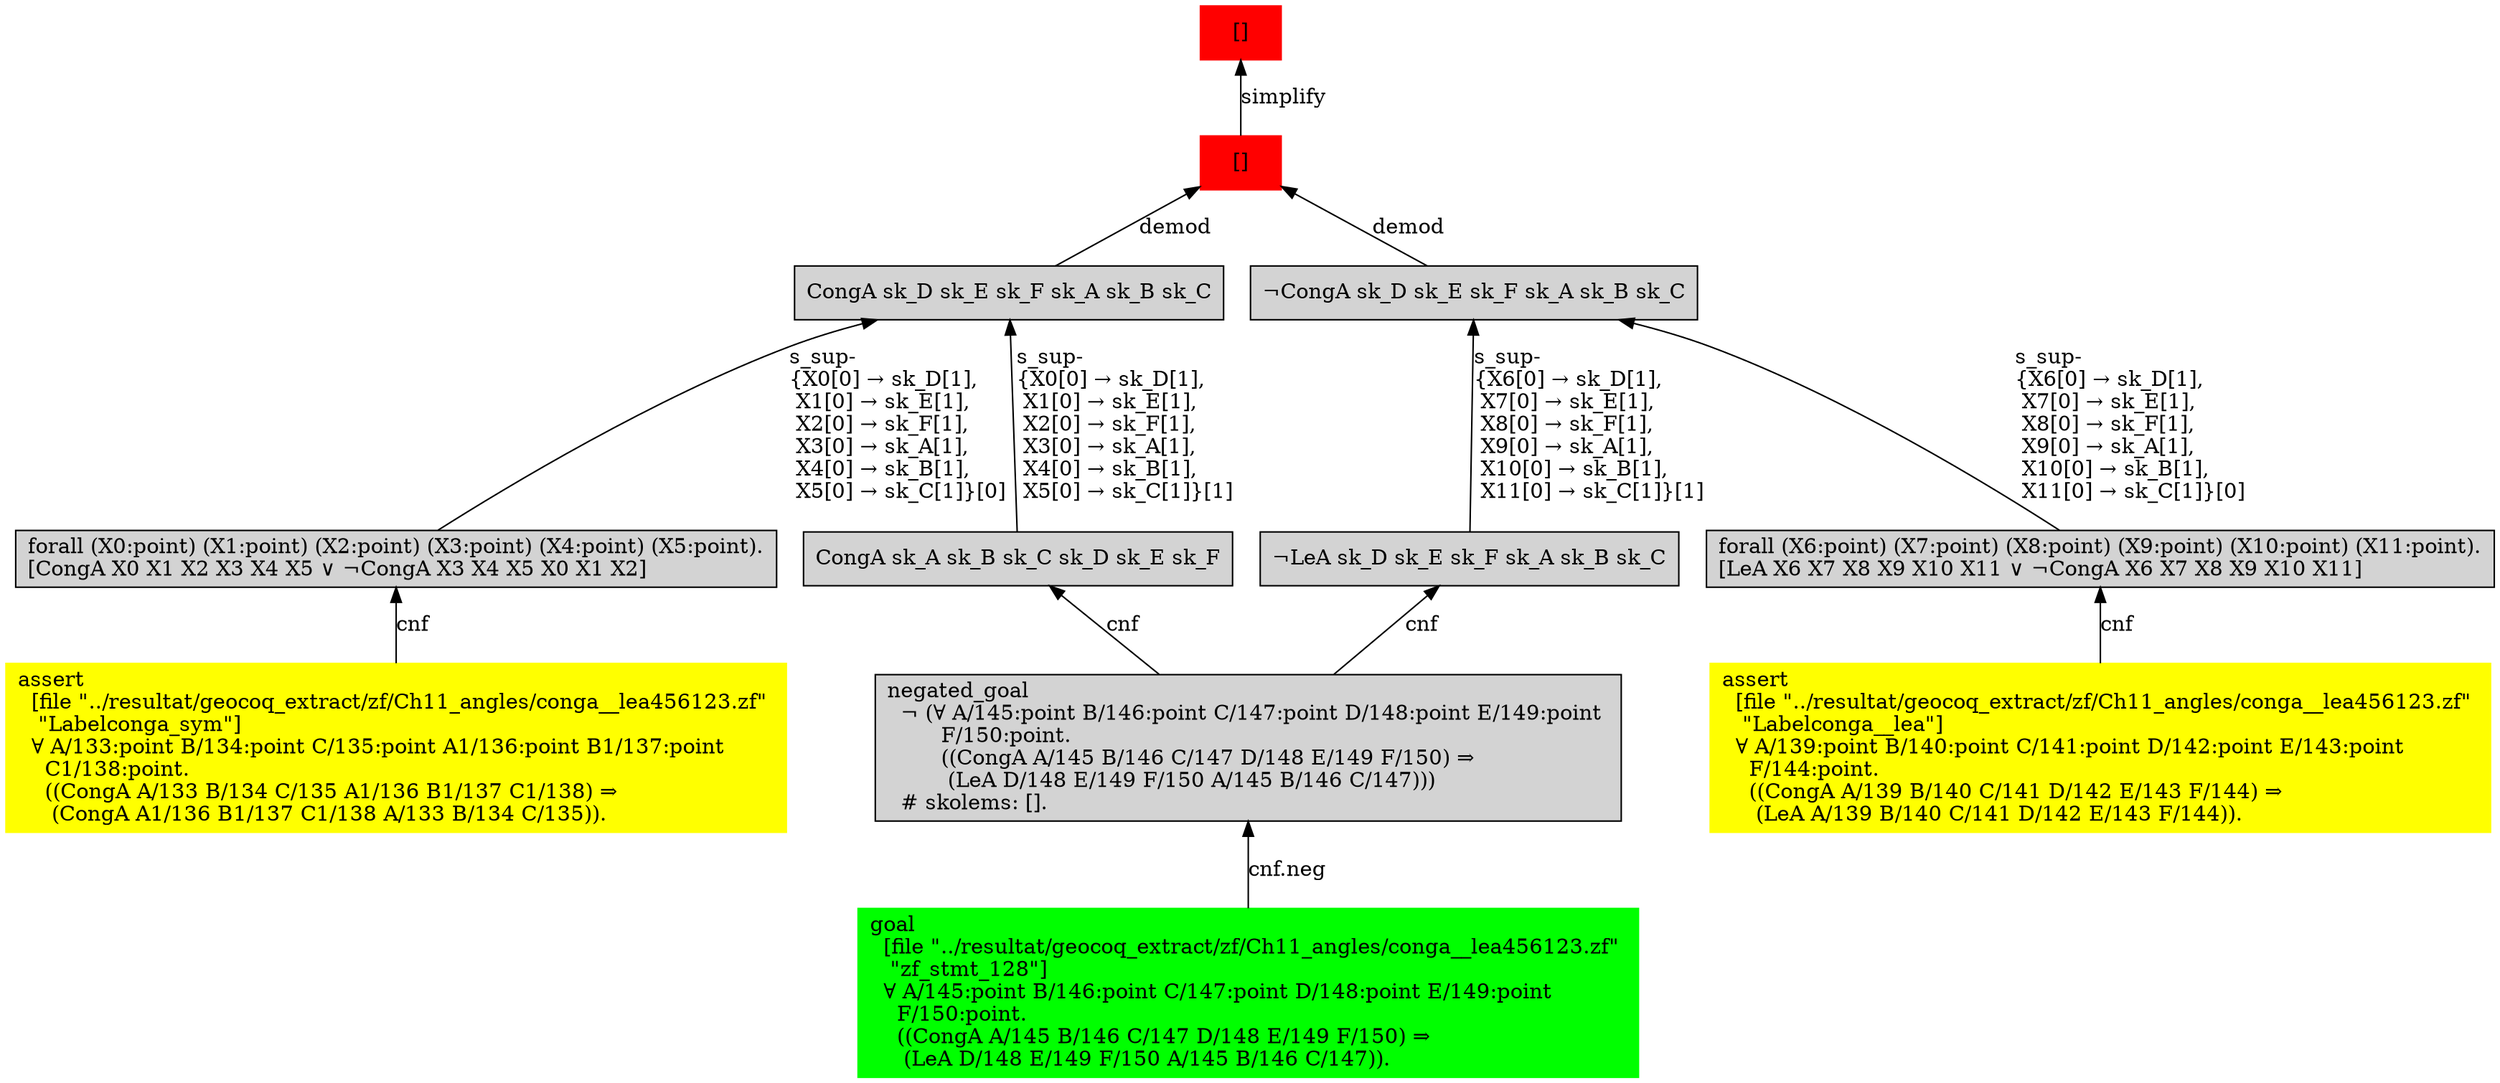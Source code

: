 digraph "unsat_graph" {
  vertex_0 [color=red, label="[]", shape=box, style=filled];
  vertex_0 -> vertex_1 [label="simplify", dir="back"];
  vertex_1 [color=red, label="[]", shape=box, style=filled];
  vertex_1 -> vertex_2 [label="demod", dir="back"];
  vertex_2 [shape=box, label="CongA sk_D sk_E sk_F sk_A sk_B sk_C\l", style=filled];
  vertex_2 -> vertex_3 [label="s_sup-\l\{X0[0] → sk_D[1], \l X1[0] → sk_E[1], \l X2[0] → sk_F[1], \l X3[0] → sk_A[1], \l X4[0] → sk_B[1], \l X5[0] → sk_C[1]\}[0]\l", dir="back"];
  vertex_3 [shape=box, label="forall (X0:point) (X1:point) (X2:point) (X3:point) (X4:point) (X5:point).\l[CongA X0 X1 X2 X3 X4 X5 ∨ ¬CongA X3 X4 X5 X0 X1 X2]\l", style=filled];
  vertex_3 -> vertex_4 [label="cnf", dir="back"];
  vertex_4 [color=yellow, shape=box, label="assert\l  [file \"../resultat/geocoq_extract/zf/Ch11_angles/conga__lea456123.zf\" \l   \"Labelconga_sym\"]\l  ∀ A/133:point B/134:point C/135:point A1/136:point B1/137:point \l    C1/138:point.\l    ((CongA A/133 B/134 C/135 A1/136 B1/137 C1/138) ⇒\l     (CongA A1/136 B1/137 C1/138 A/133 B/134 C/135)).\l", style=filled];
  vertex_2 -> vertex_5 [label="s_sup-\l\{X0[0] → sk_D[1], \l X1[0] → sk_E[1], \l X2[0] → sk_F[1], \l X3[0] → sk_A[1], \l X4[0] → sk_B[1], \l X5[0] → sk_C[1]\}[1]\l", dir="back"];
  vertex_5 [shape=box, label="CongA sk_A sk_B sk_C sk_D sk_E sk_F\l", style=filled];
  vertex_5 -> vertex_6 [label="cnf", dir="back"];
  vertex_6 [shape=box, label="negated_goal\l  ¬ (∀ A/145:point B/146:point C/147:point D/148:point E/149:point \l        F/150:point.\l        ((CongA A/145 B/146 C/147 D/148 E/149 F/150) ⇒\l         (LeA D/148 E/149 F/150 A/145 B/146 C/147)))\l  # skolems: [].\l", style=filled];
  vertex_6 -> vertex_7 [label="cnf.neg", dir="back"];
  vertex_7 [color=green, shape=box, label="goal\l  [file \"../resultat/geocoq_extract/zf/Ch11_angles/conga__lea456123.zf\" \l   \"zf_stmt_128\"]\l  ∀ A/145:point B/146:point C/147:point D/148:point E/149:point \l    F/150:point.\l    ((CongA A/145 B/146 C/147 D/148 E/149 F/150) ⇒\l     (LeA D/148 E/149 F/150 A/145 B/146 C/147)).\l", style=filled];
  vertex_1 -> vertex_8 [label="demod", dir="back"];
  vertex_8 [shape=box, label="¬CongA sk_D sk_E sk_F sk_A sk_B sk_C\l", style=filled];
  vertex_8 -> vertex_9 [label="s_sup-\l\{X6[0] → sk_D[1], \l X7[0] → sk_E[1], \l X8[0] → sk_F[1], \l X9[0] → sk_A[1], \l X10[0] → sk_B[1], \l X11[0] → sk_C[1]\}[1]\l", dir="back"];
  vertex_9 [shape=box, label="¬LeA sk_D sk_E sk_F sk_A sk_B sk_C\l", style=filled];
  vertex_9 -> vertex_6 [label="cnf", dir="back"];
  vertex_8 -> vertex_10 [label="s_sup-\l\{X6[0] → sk_D[1], \l X7[0] → sk_E[1], \l X8[0] → sk_F[1], \l X9[0] → sk_A[1], \l X10[0] → sk_B[1], \l X11[0] → sk_C[1]\}[0]\l", dir="back"];
  vertex_10 [shape=box, label="forall (X6:point) (X7:point) (X8:point) (X9:point) (X10:point) (X11:point).\l[LeA X6 X7 X8 X9 X10 X11 ∨ ¬CongA X6 X7 X8 X9 X10 X11]\l", style=filled];
  vertex_10 -> vertex_11 [label="cnf", dir="back"];
  vertex_11 [color=yellow, shape=box, label="assert\l  [file \"../resultat/geocoq_extract/zf/Ch11_angles/conga__lea456123.zf\" \l   \"Labelconga__lea\"]\l  ∀ A/139:point B/140:point C/141:point D/142:point E/143:point \l    F/144:point.\l    ((CongA A/139 B/140 C/141 D/142 E/143 F/144) ⇒\l     (LeA A/139 B/140 C/141 D/142 E/143 F/144)).\l", style=filled];
  }


